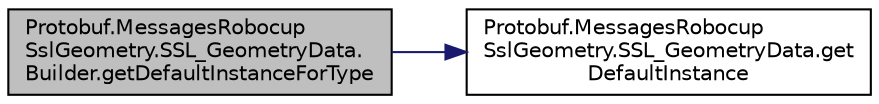 digraph "Protobuf.MessagesRobocupSslGeometry.SSL_GeometryData.Builder.getDefaultInstanceForType"
{
 // INTERACTIVE_SVG=YES
  edge [fontname="Helvetica",fontsize="10",labelfontname="Helvetica",labelfontsize="10"];
  node [fontname="Helvetica",fontsize="10",shape=record];
  rankdir="LR";
  Node1 [label="Protobuf.MessagesRobocup\lSslGeometry.SSL_GeometryData.\lBuilder.getDefaultInstanceForType",height=0.2,width=0.4,color="black", fillcolor="grey75", style="filled", fontcolor="black"];
  Node1 -> Node2 [color="midnightblue",fontsize="10",style="solid",fontname="Helvetica"];
  Node2 [label="Protobuf.MessagesRobocup\lSslGeometry.SSL_GeometryData.get\lDefaultInstance",height=0.2,width=0.4,color="black", fillcolor="white", style="filled",URL="$d2/d78/class_protobuf_1_1_messages_robocup_ssl_geometry_1_1_s_s_l___geometry_data.html#a9a27c6976d8ab7a4fbd20131130f40f8"];
}
